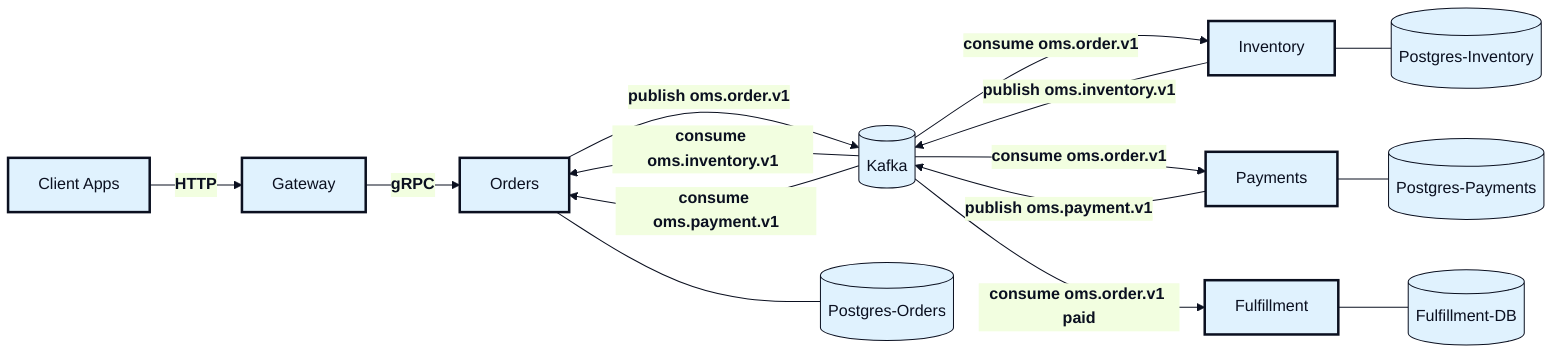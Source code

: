 %%{init: {
  "theme": "base",
  "themeVariables": {
    "primaryColor": "#E0F2FE",
    "primaryTextColor": "#0B1020",
    "primaryBorderColor": "#0B1020",
    "lineColor": "#0B1020",
    "nodeBorder": "#0B1020"
  },
  "themeCSS": "svg{background:#ffffff}.edgePath path{stroke-width:3px!important}.edgeLabel{font-weight:700}.node rect,.node circle,.node ellipse{stroke-width:2.5px!important}.label text{font-weight:700}"
} }%%
graph LR
  %% Clients and Gateway
  C[Client Apps] -->|HTTP| GW[Gateway]

  %% Synchronous path
  GW -->|gRPC| ORD[Orders]

  %% Kafka bus
  K[(Kafka)]

  %% Services
  INV[Inventory]
  PAY[Payments]
  FUL[Fulfillment]

  %% Datastores
  ORDDB[(Postgres-Orders)]
  INVDB[(Postgres-Inventory)]
  PAYDB[(Postgres-Payments)]
  FULDB[(Fulfillment-DB)]

  %% Topics (labels on edges)
  ORD -->|publish oms.order.v1| K
  K -->|consume oms.order.v1| INV
  K -->|consume oms.order.v1| PAY

  INV -->|publish oms.inventory.v1| K
  PAY -->|publish oms.payment.v1| K
  K -->|consume oms.inventory.v1| ORD
  K -->|consume oms.payment.v1| ORD
  K -->|consume oms.order.v1 paid| FUL

  %% DB ownership
  ORD --- ORDDB
  INV --- INVDB
  PAY --- PAYDB
  FUL --- FULDB